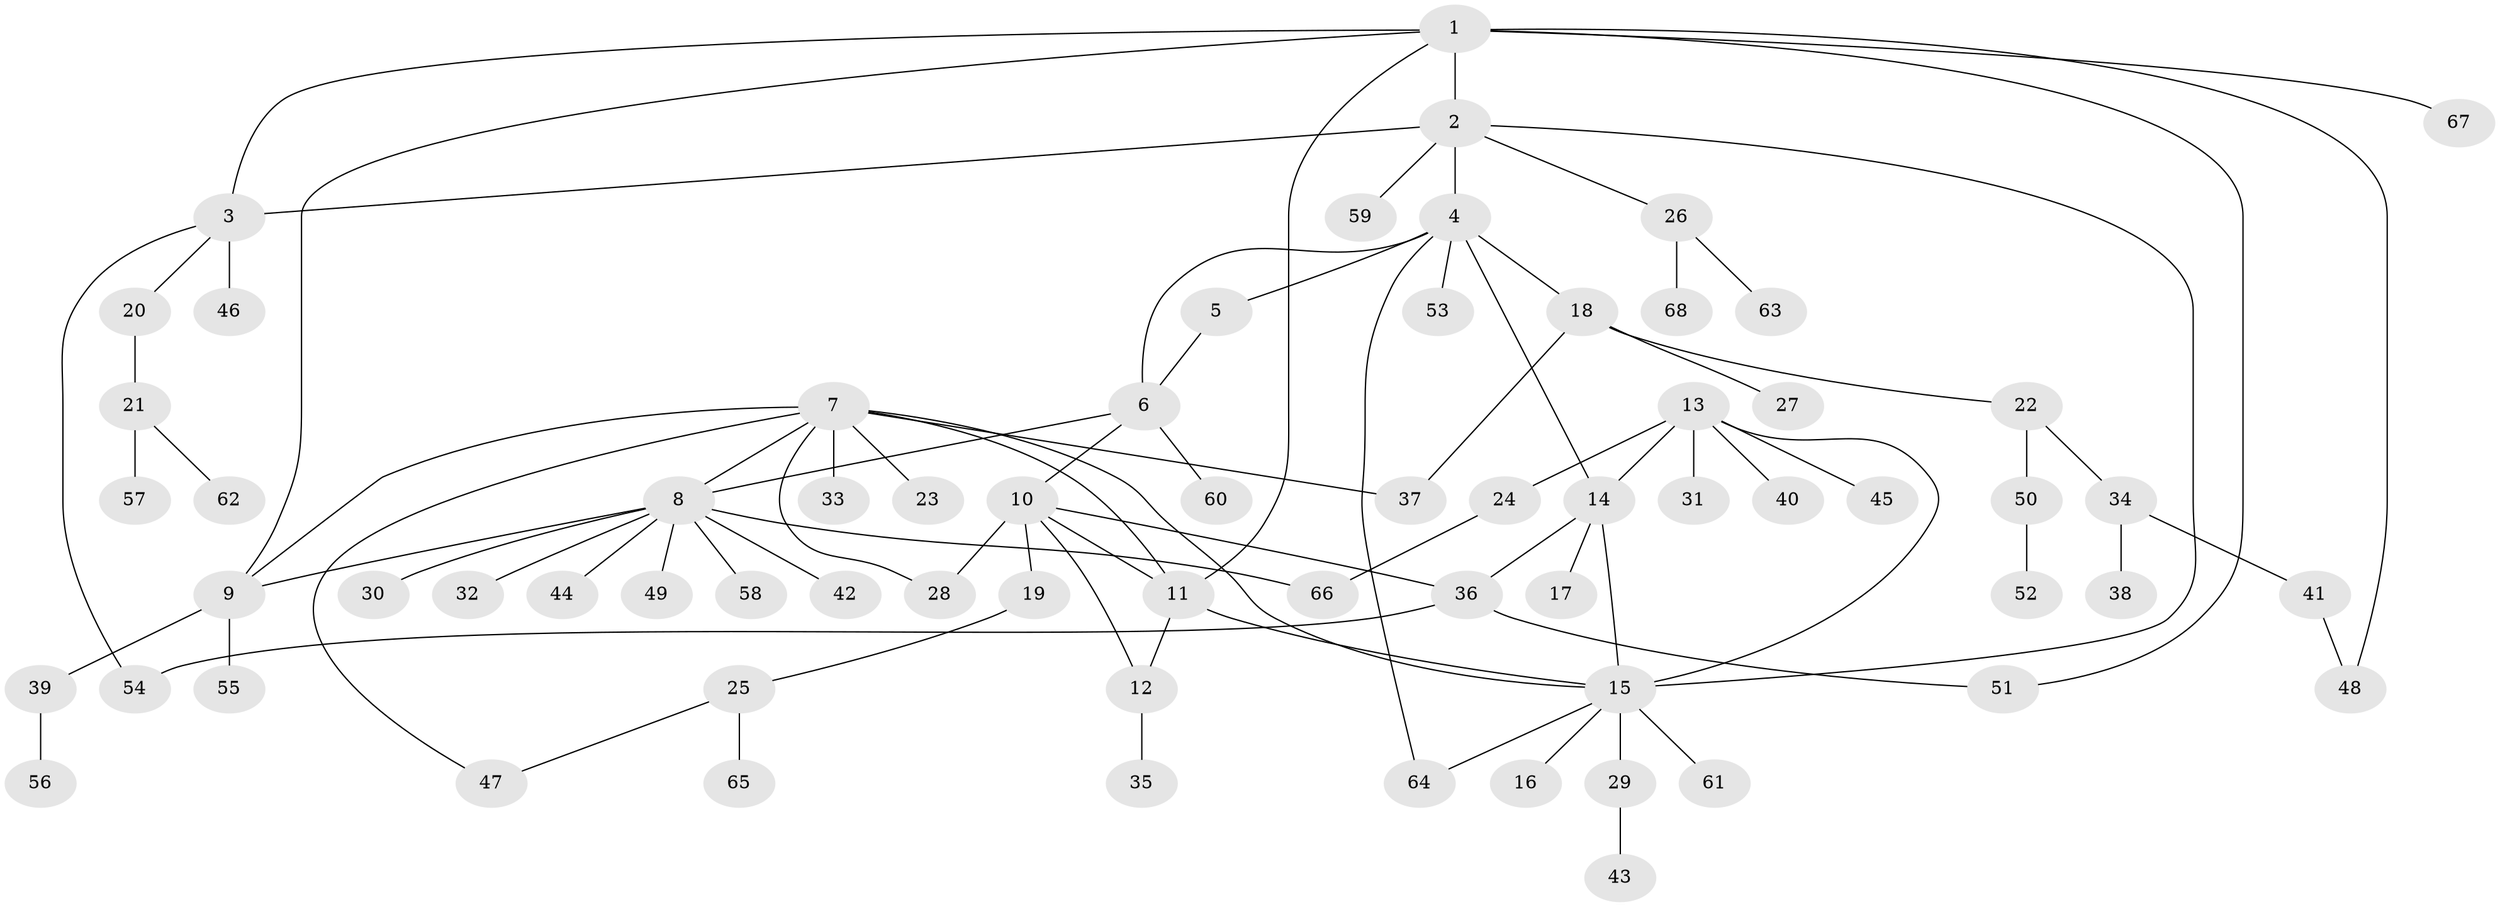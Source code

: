 // coarse degree distribution, {9: 0.14814814814814814, 3: 0.1111111111111111, 4: 0.07407407407407407, 5: 0.07407407407407407, 1: 0.48148148148148145, 2: 0.1111111111111111}
// Generated by graph-tools (version 1.1) at 2025/19/03/04/25 18:19:37]
// undirected, 68 vertices, 87 edges
graph export_dot {
graph [start="1"]
  node [color=gray90,style=filled];
  1;
  2;
  3;
  4;
  5;
  6;
  7;
  8;
  9;
  10;
  11;
  12;
  13;
  14;
  15;
  16;
  17;
  18;
  19;
  20;
  21;
  22;
  23;
  24;
  25;
  26;
  27;
  28;
  29;
  30;
  31;
  32;
  33;
  34;
  35;
  36;
  37;
  38;
  39;
  40;
  41;
  42;
  43;
  44;
  45;
  46;
  47;
  48;
  49;
  50;
  51;
  52;
  53;
  54;
  55;
  56;
  57;
  58;
  59;
  60;
  61;
  62;
  63;
  64;
  65;
  66;
  67;
  68;
  1 -- 2;
  1 -- 3;
  1 -- 9;
  1 -- 11;
  1 -- 48;
  1 -- 51;
  1 -- 67;
  2 -- 3;
  2 -- 4;
  2 -- 15;
  2 -- 26;
  2 -- 59;
  3 -- 20;
  3 -- 46;
  3 -- 54;
  4 -- 5;
  4 -- 6;
  4 -- 14;
  4 -- 18;
  4 -- 53;
  4 -- 64;
  5 -- 6;
  6 -- 8;
  6 -- 10;
  6 -- 60;
  7 -- 8;
  7 -- 9;
  7 -- 11;
  7 -- 15;
  7 -- 23;
  7 -- 28;
  7 -- 33;
  7 -- 37;
  7 -- 47;
  8 -- 9;
  8 -- 30;
  8 -- 32;
  8 -- 42;
  8 -- 44;
  8 -- 49;
  8 -- 58;
  8 -- 66;
  9 -- 39;
  9 -- 55;
  10 -- 11;
  10 -- 12;
  10 -- 19;
  10 -- 28;
  10 -- 36;
  11 -- 12;
  11 -- 15;
  12 -- 35;
  13 -- 14;
  13 -- 15;
  13 -- 24;
  13 -- 31;
  13 -- 40;
  13 -- 45;
  14 -- 15;
  14 -- 17;
  14 -- 36;
  15 -- 16;
  15 -- 29;
  15 -- 61;
  15 -- 64;
  18 -- 22;
  18 -- 27;
  18 -- 37;
  19 -- 25;
  20 -- 21;
  21 -- 57;
  21 -- 62;
  22 -- 34;
  22 -- 50;
  24 -- 66;
  25 -- 47;
  25 -- 65;
  26 -- 63;
  26 -- 68;
  29 -- 43;
  34 -- 38;
  34 -- 41;
  36 -- 51;
  36 -- 54;
  39 -- 56;
  41 -- 48;
  50 -- 52;
}
